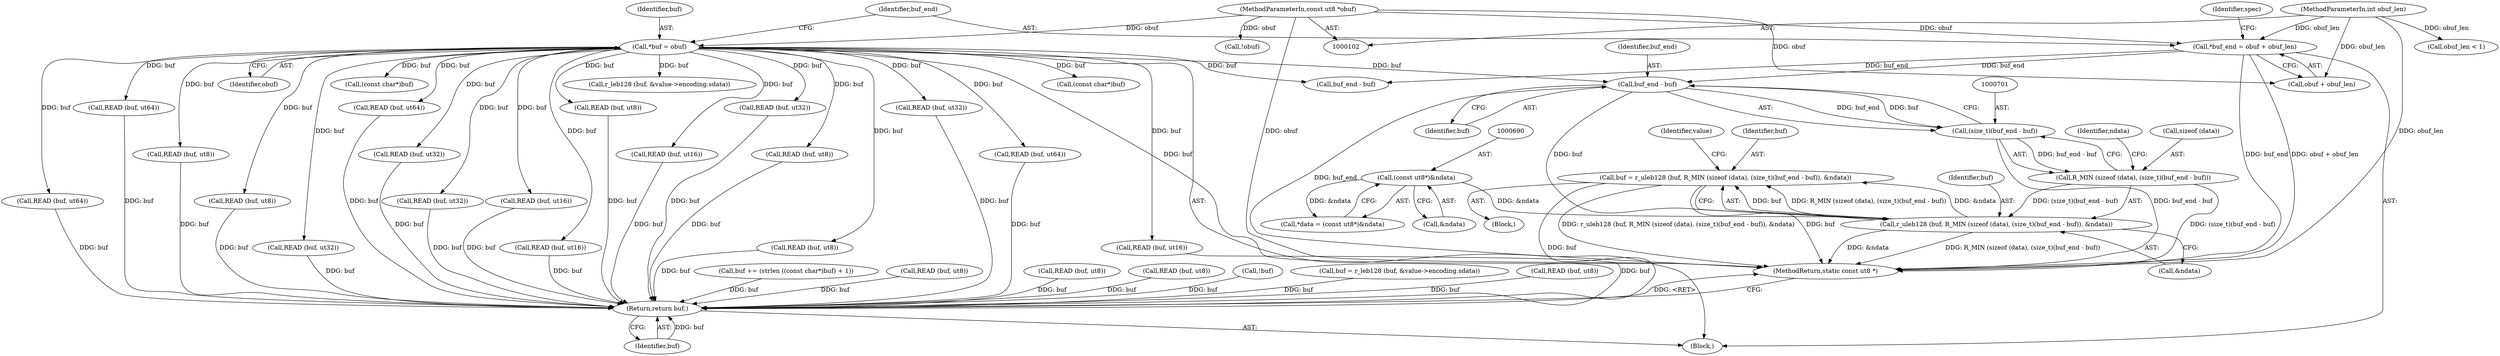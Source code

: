 digraph "0_radare2_2ca9ab45891b6ae8e32b6c28c81eebca059cbe5d_0@integer" {
"1000693" [label="(Call,buf = r_uleb128 (buf, R_MIN (sizeof (data), (size_t)(buf_end - buf)), &ndata))"];
"1000695" [label="(Call,r_uleb128 (buf, R_MIN (sizeof (data), (size_t)(buf_end - buf)), &ndata))"];
"1000702" [label="(Call,buf_end - buf)"];
"1000116" [label="(Call,*buf_end = obuf + obuf_len)"];
"1000103" [label="(MethodParameterIn,const ut8 *obuf)"];
"1000104" [label="(MethodParameterIn,int obuf_len)"];
"1000112" [label="(Call,*buf = obuf)"];
"1000697" [label="(Call,R_MIN (sizeof (data), (size_t)(buf_end - buf)))"];
"1000700" [label="(Call,(size_t)(buf_end - buf))"];
"1000689" [label="(Call,(const ut8*)&ndata)"];
"1000812" [label="(Return,return buf;)"];
"1000705" [label="(Call,&ndata)"];
"1000441" [label="(Call,buf += (strlen ((const char*)buf) + 1))"];
"1000689" [label="(Call,(const ut8*)&ndata)"];
"1000112" [label="(Call,*buf = obuf)"];
"1000328" [label="(Call,READ (buf, ut32))"];
"1000445" [label="(Call,(const char*)buf)"];
"1000749" [label="(Call,READ (buf, ut8))"];
"1000782" [label="(Call,READ (buf, ut64))"];
"1000698" [label="(Call,sizeof (data))"];
"1000596" [label="(Call,READ (buf, ut8))"];
"1000116" [label="(Call,*buf_end = obuf + obuf_len)"];
"1000113" [label="(Identifier,buf)"];
"1000525" [label="(Call,READ (buf, ut8))"];
"1000114" [label="(Identifier,obuf)"];
"1000200" [label="(Call,READ (buf, ut8))"];
"1000222" [label="(Call,READ (buf, ut32))"];
"1000437" [label="(Call,(const char*)buf)"];
"1000687" [label="(Call,*data = (const ut8*)&ndata)"];
"1000693" [label="(Call,buf = r_uleb128 (buf, R_MIN (sizeof (data), (size_t)(buf_end - buf)), &ndata))"];
"1000118" [label="(Call,obuf + obuf_len)"];
"1000233" [label="(Call,READ (buf, ut64))"];
"1000125" [label="(Identifier,spec)"];
"1000632" [label="(Call,READ (buf, ut32))"];
"1000398" [label="(Call,READ (buf, ut16))"];
"1000703" [label="(Identifier,buf_end)"];
"1000133" [label="(Call,!obuf)"];
"1000103" [label="(MethodParameterIn,const ut8 *obuf)"];
"1000315" [label="(Call,READ (buf, ut8))"];
"1000110" [label="(Block,)"];
"1000614" [label="(Call,r_leb128 (buf, &value->encoding.sdata))"];
"1000738" [label="(Call,READ (buf, ut64))"];
"1000704" [label="(Identifier,buf)"];
"1000814" [label="(MethodReturn,static const ut8 *)"];
"1000691" [label="(Call,&ndata)"];
"1000607" [label="(Call,READ (buf, ut8))"];
"1000538" [label="(Call,READ (buf, ut8))"];
"1000467" [label="(Call,!buf)"];
"1000700" [label="(Call,(size_t)(buf_end - buf))"];
"1000612" [label="(Call,buf = r_leb128 (buf, &value->encoding.sdata))"];
"1000771" [label="(Call,READ (buf, ut32))"];
"1000455" [label="(Call,buf_end - buf)"];
"1000420" [label="(Call,READ (buf, ut64))"];
"1000694" [label="(Identifier,buf)"];
"1000695" [label="(Call,r_uleb128 (buf, R_MIN (sizeof (data), (size_t)(buf_end - buf)), &ndata))"];
"1000681" [label="(Block,)"];
"1000104" [label="(MethodParameterIn,int obuf_len)"];
"1000135" [label="(Call,obuf_len < 1)"];
"1000813" [label="(Identifier,buf)"];
"1000711" [label="(Identifier,value)"];
"1000378" [label="(Call,READ (buf, ut8))"];
"1000812" [label="(Return,return buf;)"];
"1000697" [label="(Call,R_MIN (sizeof (data), (size_t)(buf_end - buf)))"];
"1000409" [label="(Call,READ (buf, ut32))"];
"1000760" [label="(Call,READ (buf, ut16))"];
"1000696" [label="(Identifier,buf)"];
"1000117" [label="(Identifier,buf_end)"];
"1000702" [label="(Call,buf_end - buf)"];
"1000257" [label="(Call,READ (buf, ut16))"];
"1000793" [label="(Call,READ (buf, ut8))"];
"1000211" [label="(Call,READ (buf, ut16))"];
"1000706" [label="(Identifier,ndata)"];
"1000693" -> "1000681"  [label="AST: "];
"1000693" -> "1000695"  [label="CFG: "];
"1000694" -> "1000693"  [label="AST: "];
"1000695" -> "1000693"  [label="AST: "];
"1000711" -> "1000693"  [label="CFG: "];
"1000693" -> "1000814"  [label="DDG: r_uleb128 (buf, R_MIN (sizeof (data), (size_t)(buf_end - buf)), &ndata)"];
"1000693" -> "1000814"  [label="DDG: buf"];
"1000695" -> "1000693"  [label="DDG: buf"];
"1000695" -> "1000693"  [label="DDG: R_MIN (sizeof (data), (size_t)(buf_end - buf))"];
"1000695" -> "1000693"  [label="DDG: &ndata"];
"1000693" -> "1000812"  [label="DDG: buf"];
"1000695" -> "1000705"  [label="CFG: "];
"1000696" -> "1000695"  [label="AST: "];
"1000697" -> "1000695"  [label="AST: "];
"1000705" -> "1000695"  [label="AST: "];
"1000695" -> "1000814"  [label="DDG: R_MIN (sizeof (data), (size_t)(buf_end - buf))"];
"1000695" -> "1000814"  [label="DDG: &ndata"];
"1000702" -> "1000695"  [label="DDG: buf"];
"1000697" -> "1000695"  [label="DDG: (size_t)(buf_end - buf)"];
"1000689" -> "1000695"  [label="DDG: &ndata"];
"1000702" -> "1000700"  [label="AST: "];
"1000702" -> "1000704"  [label="CFG: "];
"1000703" -> "1000702"  [label="AST: "];
"1000704" -> "1000702"  [label="AST: "];
"1000700" -> "1000702"  [label="CFG: "];
"1000702" -> "1000814"  [label="DDG: buf_end"];
"1000702" -> "1000700"  [label="DDG: buf_end"];
"1000702" -> "1000700"  [label="DDG: buf"];
"1000116" -> "1000702"  [label="DDG: buf_end"];
"1000112" -> "1000702"  [label="DDG: buf"];
"1000116" -> "1000110"  [label="AST: "];
"1000116" -> "1000118"  [label="CFG: "];
"1000117" -> "1000116"  [label="AST: "];
"1000118" -> "1000116"  [label="AST: "];
"1000125" -> "1000116"  [label="CFG: "];
"1000116" -> "1000814"  [label="DDG: buf_end"];
"1000116" -> "1000814"  [label="DDG: obuf + obuf_len"];
"1000103" -> "1000116"  [label="DDG: obuf"];
"1000104" -> "1000116"  [label="DDG: obuf_len"];
"1000116" -> "1000455"  [label="DDG: buf_end"];
"1000103" -> "1000102"  [label="AST: "];
"1000103" -> "1000814"  [label="DDG: obuf"];
"1000103" -> "1000112"  [label="DDG: obuf"];
"1000103" -> "1000118"  [label="DDG: obuf"];
"1000103" -> "1000133"  [label="DDG: obuf"];
"1000104" -> "1000102"  [label="AST: "];
"1000104" -> "1000814"  [label="DDG: obuf_len"];
"1000104" -> "1000118"  [label="DDG: obuf_len"];
"1000104" -> "1000135"  [label="DDG: obuf_len"];
"1000112" -> "1000110"  [label="AST: "];
"1000112" -> "1000114"  [label="CFG: "];
"1000113" -> "1000112"  [label="AST: "];
"1000114" -> "1000112"  [label="AST: "];
"1000117" -> "1000112"  [label="CFG: "];
"1000112" -> "1000814"  [label="DDG: buf"];
"1000112" -> "1000200"  [label="DDG: buf"];
"1000112" -> "1000211"  [label="DDG: buf"];
"1000112" -> "1000222"  [label="DDG: buf"];
"1000112" -> "1000233"  [label="DDG: buf"];
"1000112" -> "1000257"  [label="DDG: buf"];
"1000112" -> "1000328"  [label="DDG: buf"];
"1000112" -> "1000398"  [label="DDG: buf"];
"1000112" -> "1000409"  [label="DDG: buf"];
"1000112" -> "1000420"  [label="DDG: buf"];
"1000112" -> "1000437"  [label="DDG: buf"];
"1000112" -> "1000445"  [label="DDG: buf"];
"1000112" -> "1000455"  [label="DDG: buf"];
"1000112" -> "1000538"  [label="DDG: buf"];
"1000112" -> "1000607"  [label="DDG: buf"];
"1000112" -> "1000614"  [label="DDG: buf"];
"1000112" -> "1000632"  [label="DDG: buf"];
"1000112" -> "1000738"  [label="DDG: buf"];
"1000112" -> "1000749"  [label="DDG: buf"];
"1000112" -> "1000760"  [label="DDG: buf"];
"1000112" -> "1000771"  [label="DDG: buf"];
"1000112" -> "1000782"  [label="DDG: buf"];
"1000112" -> "1000793"  [label="DDG: buf"];
"1000697" -> "1000700"  [label="CFG: "];
"1000698" -> "1000697"  [label="AST: "];
"1000700" -> "1000697"  [label="AST: "];
"1000706" -> "1000697"  [label="CFG: "];
"1000697" -> "1000814"  [label="DDG: (size_t)(buf_end - buf)"];
"1000700" -> "1000697"  [label="DDG: buf_end - buf"];
"1000701" -> "1000700"  [label="AST: "];
"1000700" -> "1000814"  [label="DDG: buf_end - buf"];
"1000689" -> "1000687"  [label="AST: "];
"1000689" -> "1000691"  [label="CFG: "];
"1000690" -> "1000689"  [label="AST: "];
"1000691" -> "1000689"  [label="AST: "];
"1000687" -> "1000689"  [label="CFG: "];
"1000689" -> "1000687"  [label="DDG: &ndata"];
"1000812" -> "1000110"  [label="AST: "];
"1000812" -> "1000813"  [label="CFG: "];
"1000813" -> "1000812"  [label="AST: "];
"1000814" -> "1000812"  [label="CFG: "];
"1000812" -> "1000814"  [label="DDG: <RET>"];
"1000813" -> "1000812"  [label="DDG: buf"];
"1000441" -> "1000812"  [label="DDG: buf"];
"1000200" -> "1000812"  [label="DDG: buf"];
"1000222" -> "1000812"  [label="DDG: buf"];
"1000612" -> "1000812"  [label="DDG: buf"];
"1000632" -> "1000812"  [label="DDG: buf"];
"1000749" -> "1000812"  [label="DDG: buf"];
"1000607" -> "1000812"  [label="DDG: buf"];
"1000378" -> "1000812"  [label="DDG: buf"];
"1000257" -> "1000812"  [label="DDG: buf"];
"1000525" -> "1000812"  [label="DDG: buf"];
"1000409" -> "1000812"  [label="DDG: buf"];
"1000211" -> "1000812"  [label="DDG: buf"];
"1000760" -> "1000812"  [label="DDG: buf"];
"1000771" -> "1000812"  [label="DDG: buf"];
"1000398" -> "1000812"  [label="DDG: buf"];
"1000782" -> "1000812"  [label="DDG: buf"];
"1000596" -> "1000812"  [label="DDG: buf"];
"1000467" -> "1000812"  [label="DDG: buf"];
"1000315" -> "1000812"  [label="DDG: buf"];
"1000738" -> "1000812"  [label="DDG: buf"];
"1000793" -> "1000812"  [label="DDG: buf"];
"1000328" -> "1000812"  [label="DDG: buf"];
"1000233" -> "1000812"  [label="DDG: buf"];
"1000420" -> "1000812"  [label="DDG: buf"];
"1000538" -> "1000812"  [label="DDG: buf"];
}
